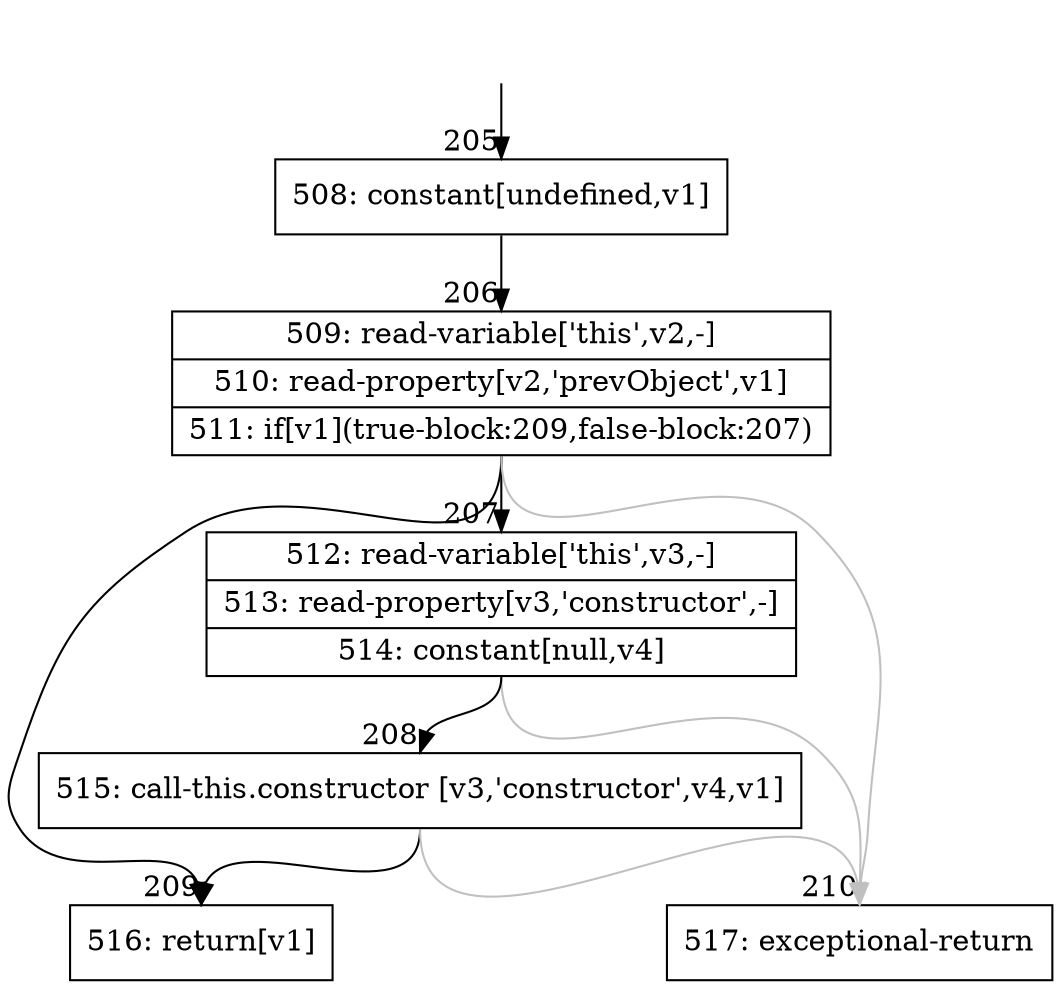 digraph {
rankdir="TD"
BB_entry19[shape=none,label=""];
BB_entry19 -> BB205 [tailport=s, headport=n, headlabel="    205"]
BB205 [shape=record label="{508: constant[undefined,v1]}" ] 
BB205 -> BB206 [tailport=s, headport=n, headlabel="      206"]
BB206 [shape=record label="{509: read-variable['this',v2,-]|510: read-property[v2,'prevObject',v1]|511: if[v1](true-block:209,false-block:207)}" ] 
BB206 -> BB209 [tailport=s, headport=n, headlabel="      209"]
BB206 -> BB207 [tailport=s, headport=n, headlabel="      207"]
BB206 -> BB210 [tailport=s, headport=n, color=gray, headlabel="      210"]
BB207 [shape=record label="{512: read-variable['this',v3,-]|513: read-property[v3,'constructor',-]|514: constant[null,v4]}" ] 
BB207 -> BB208 [tailport=s, headport=n, headlabel="      208"]
BB207 -> BB210 [tailport=s, headport=n, color=gray]
BB208 [shape=record label="{515: call-this.constructor [v3,'constructor',v4,v1]}" ] 
BB208 -> BB209 [tailport=s, headport=n]
BB208 -> BB210 [tailport=s, headport=n, color=gray]
BB209 [shape=record label="{516: return[v1]}" ] 
BB210 [shape=record label="{517: exceptional-return}" ] 
}
